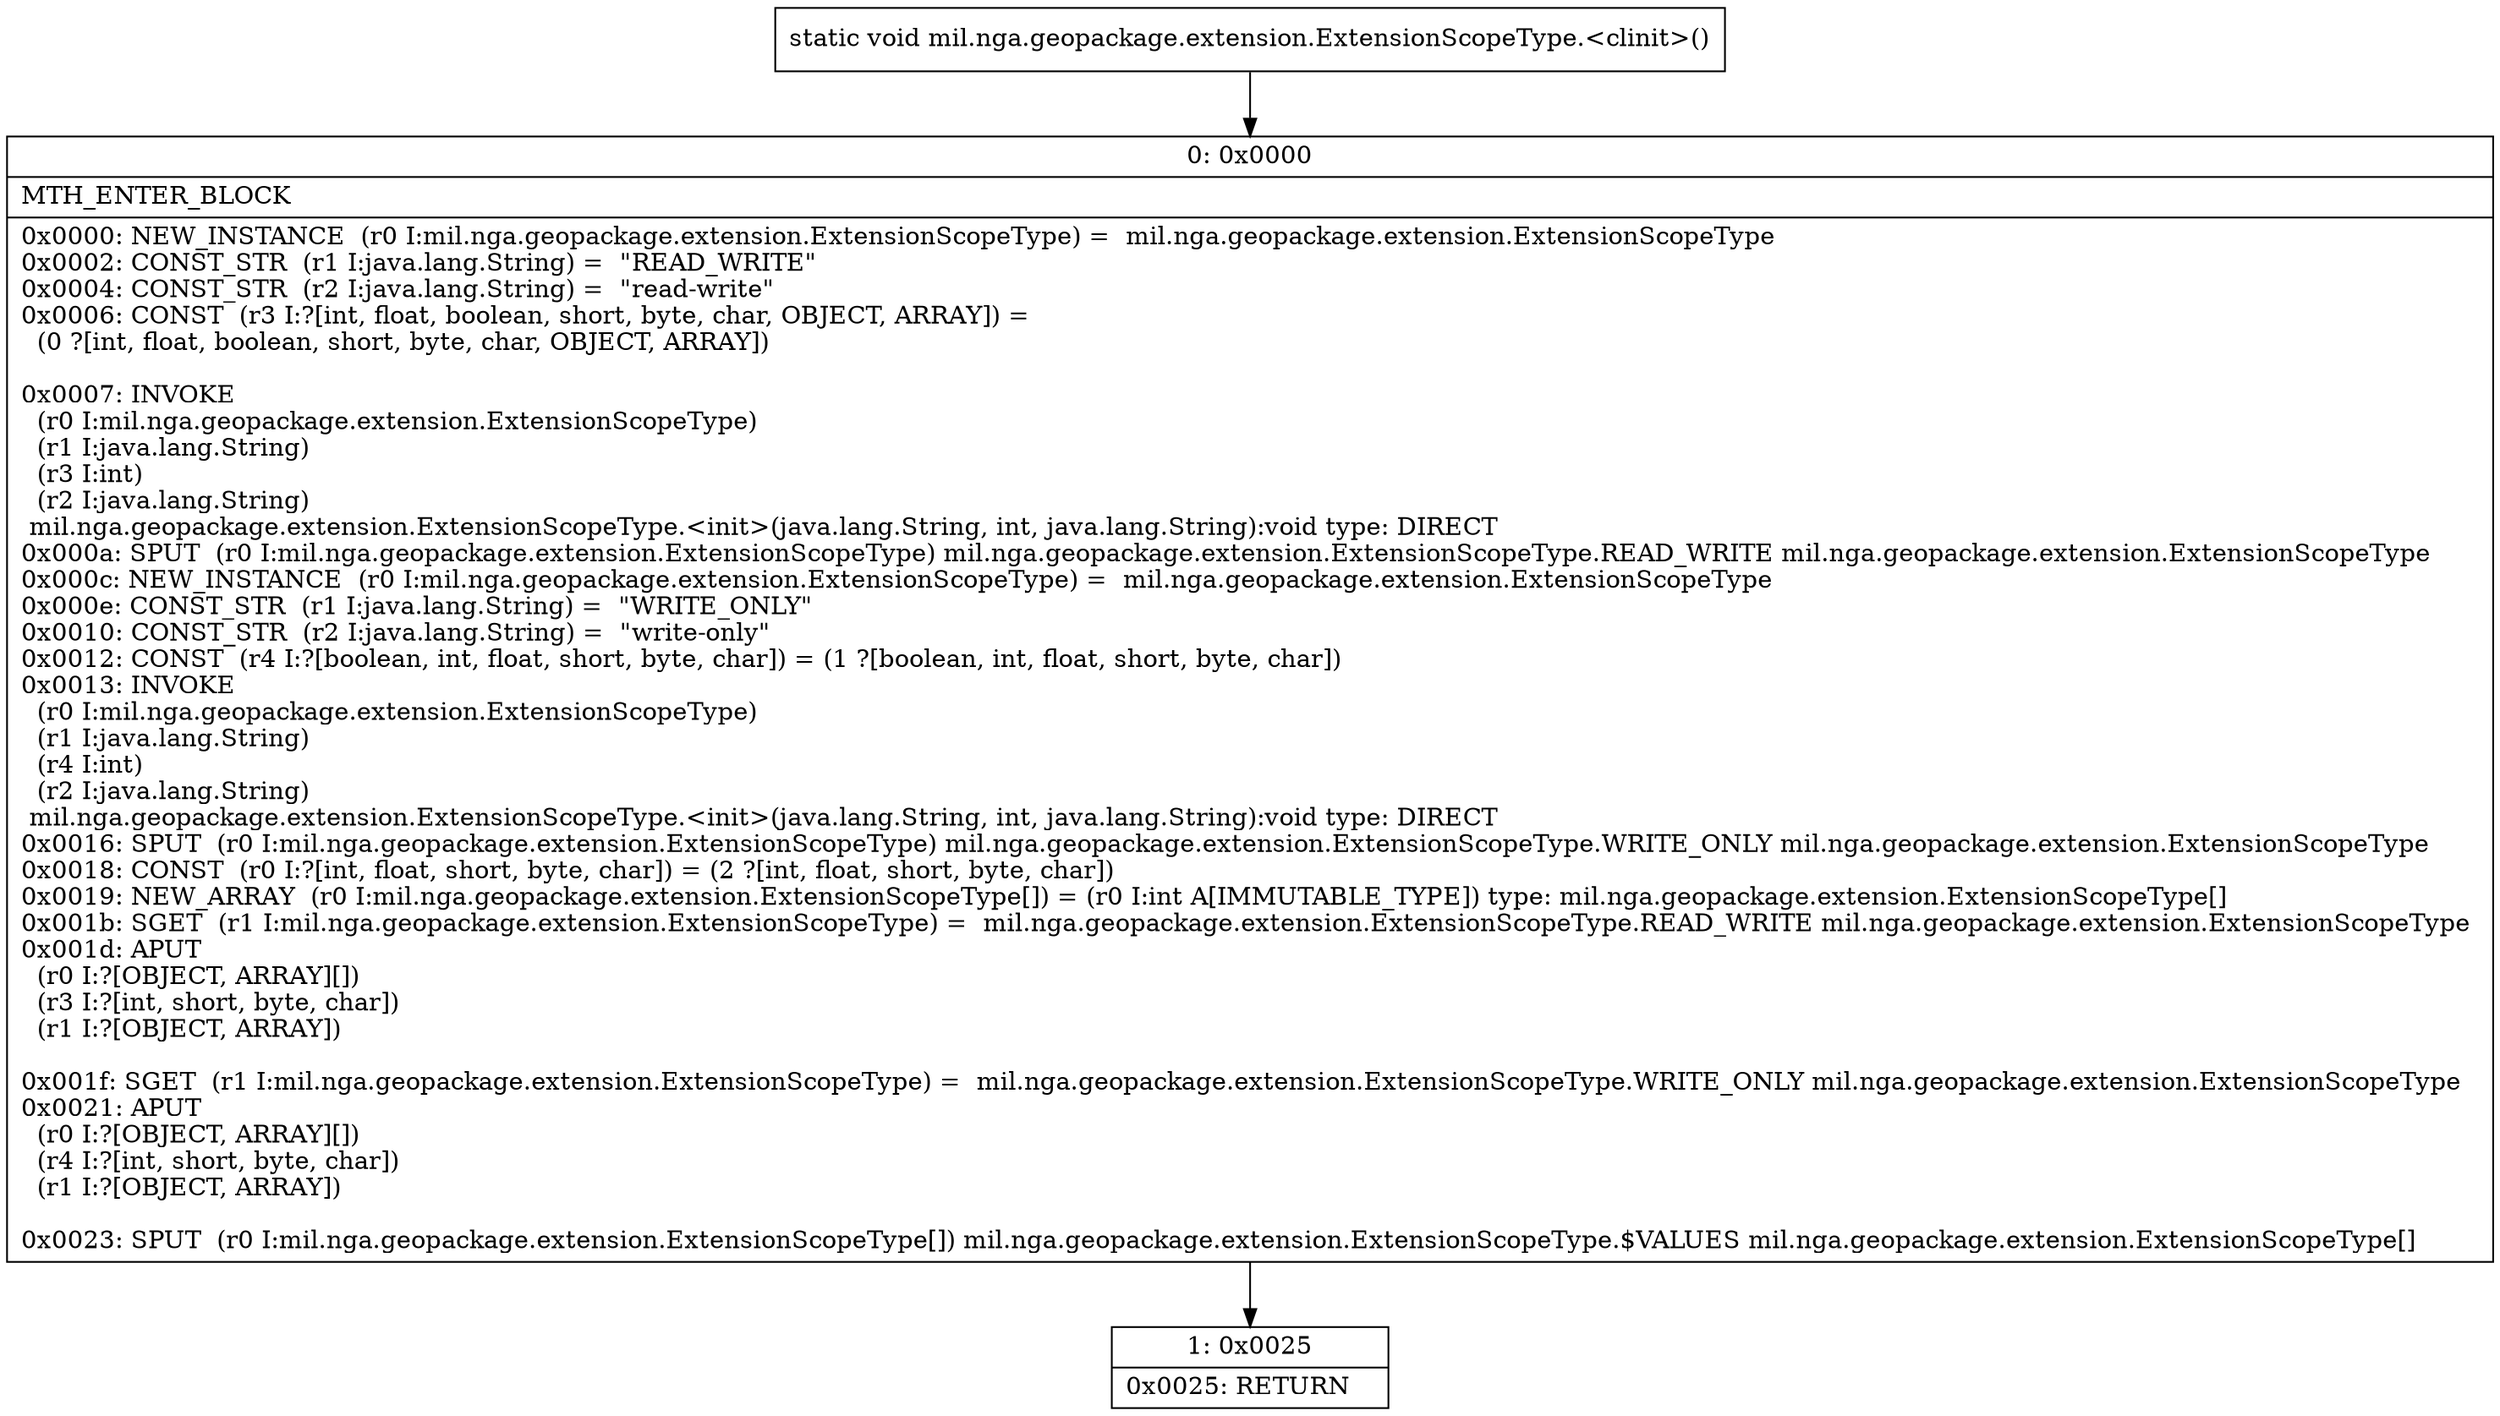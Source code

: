 digraph "CFG formil.nga.geopackage.extension.ExtensionScopeType.\<clinit\>()V" {
Node_0 [shape=record,label="{0\:\ 0x0000|MTH_ENTER_BLOCK\l|0x0000: NEW_INSTANCE  (r0 I:mil.nga.geopackage.extension.ExtensionScopeType) =  mil.nga.geopackage.extension.ExtensionScopeType \l0x0002: CONST_STR  (r1 I:java.lang.String) =  \"READ_WRITE\" \l0x0004: CONST_STR  (r2 I:java.lang.String) =  \"read\-write\" \l0x0006: CONST  (r3 I:?[int, float, boolean, short, byte, char, OBJECT, ARRAY]) = \l  (0 ?[int, float, boolean, short, byte, char, OBJECT, ARRAY])\l \l0x0007: INVOKE  \l  (r0 I:mil.nga.geopackage.extension.ExtensionScopeType)\l  (r1 I:java.lang.String)\l  (r3 I:int)\l  (r2 I:java.lang.String)\l mil.nga.geopackage.extension.ExtensionScopeType.\<init\>(java.lang.String, int, java.lang.String):void type: DIRECT \l0x000a: SPUT  (r0 I:mil.nga.geopackage.extension.ExtensionScopeType) mil.nga.geopackage.extension.ExtensionScopeType.READ_WRITE mil.nga.geopackage.extension.ExtensionScopeType \l0x000c: NEW_INSTANCE  (r0 I:mil.nga.geopackage.extension.ExtensionScopeType) =  mil.nga.geopackage.extension.ExtensionScopeType \l0x000e: CONST_STR  (r1 I:java.lang.String) =  \"WRITE_ONLY\" \l0x0010: CONST_STR  (r2 I:java.lang.String) =  \"write\-only\" \l0x0012: CONST  (r4 I:?[boolean, int, float, short, byte, char]) = (1 ?[boolean, int, float, short, byte, char]) \l0x0013: INVOKE  \l  (r0 I:mil.nga.geopackage.extension.ExtensionScopeType)\l  (r1 I:java.lang.String)\l  (r4 I:int)\l  (r2 I:java.lang.String)\l mil.nga.geopackage.extension.ExtensionScopeType.\<init\>(java.lang.String, int, java.lang.String):void type: DIRECT \l0x0016: SPUT  (r0 I:mil.nga.geopackage.extension.ExtensionScopeType) mil.nga.geopackage.extension.ExtensionScopeType.WRITE_ONLY mil.nga.geopackage.extension.ExtensionScopeType \l0x0018: CONST  (r0 I:?[int, float, short, byte, char]) = (2 ?[int, float, short, byte, char]) \l0x0019: NEW_ARRAY  (r0 I:mil.nga.geopackage.extension.ExtensionScopeType[]) = (r0 I:int A[IMMUTABLE_TYPE]) type: mil.nga.geopackage.extension.ExtensionScopeType[] \l0x001b: SGET  (r1 I:mil.nga.geopackage.extension.ExtensionScopeType) =  mil.nga.geopackage.extension.ExtensionScopeType.READ_WRITE mil.nga.geopackage.extension.ExtensionScopeType \l0x001d: APUT  \l  (r0 I:?[OBJECT, ARRAY][])\l  (r3 I:?[int, short, byte, char])\l  (r1 I:?[OBJECT, ARRAY])\l \l0x001f: SGET  (r1 I:mil.nga.geopackage.extension.ExtensionScopeType) =  mil.nga.geopackage.extension.ExtensionScopeType.WRITE_ONLY mil.nga.geopackage.extension.ExtensionScopeType \l0x0021: APUT  \l  (r0 I:?[OBJECT, ARRAY][])\l  (r4 I:?[int, short, byte, char])\l  (r1 I:?[OBJECT, ARRAY])\l \l0x0023: SPUT  (r0 I:mil.nga.geopackage.extension.ExtensionScopeType[]) mil.nga.geopackage.extension.ExtensionScopeType.$VALUES mil.nga.geopackage.extension.ExtensionScopeType[] \l}"];
Node_1 [shape=record,label="{1\:\ 0x0025|0x0025: RETURN   \l}"];
MethodNode[shape=record,label="{static void mil.nga.geopackage.extension.ExtensionScopeType.\<clinit\>() }"];
MethodNode -> Node_0;
Node_0 -> Node_1;
}


